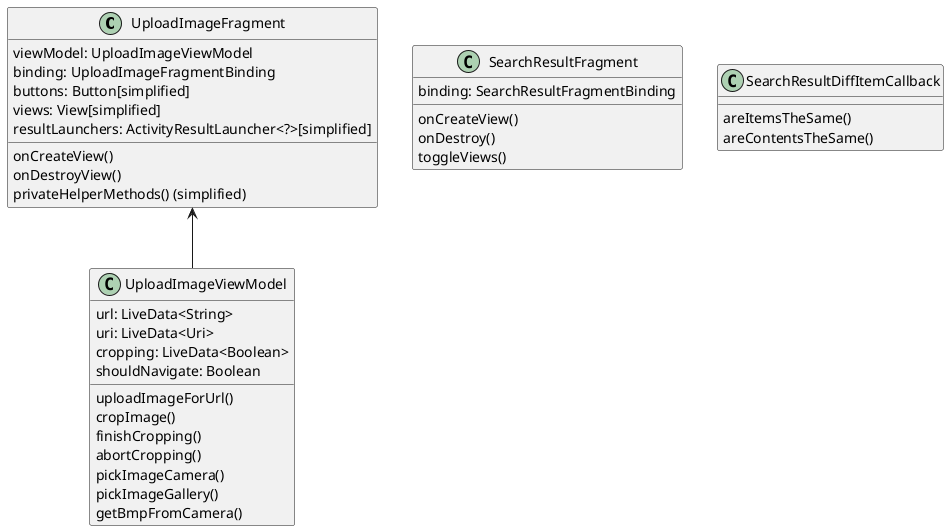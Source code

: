 @startuml
'https://plantuml.com/class-diagram

class UploadImageFragment {
    viewModel: UploadImageViewModel
    binding: UploadImageFragmentBinding
    buttons: Button[simplified]
    views: View[simplified]
    resultLaunchers: ActivityResultLauncher<?>[simplified]

    onCreateView()
    onDestroyView()
    privateHelperMethods() (simplified)
}

class UploadImageViewModel {
    url: LiveData<String>
    uri: LiveData<Uri>
    cropping: LiveData<Boolean>
    shouldNavigate: Boolean

    uploadImageForUrl()
    cropImage()
    finishCropping()
    abortCropping()
    pickImageCamera()
    pickImageGallery()
    getBmpFromCamera()
}

class SearchResultFragment {
    binding: SearchResultFragmentBinding

    onCreateView()
    onDestroy()
    toggleViews()
}

class SearchResultDiffItemCallback {
    areItemsTheSame()
    areContentsTheSame()
}

UploadImageFragment <-- UploadImageViewModel

@enduml